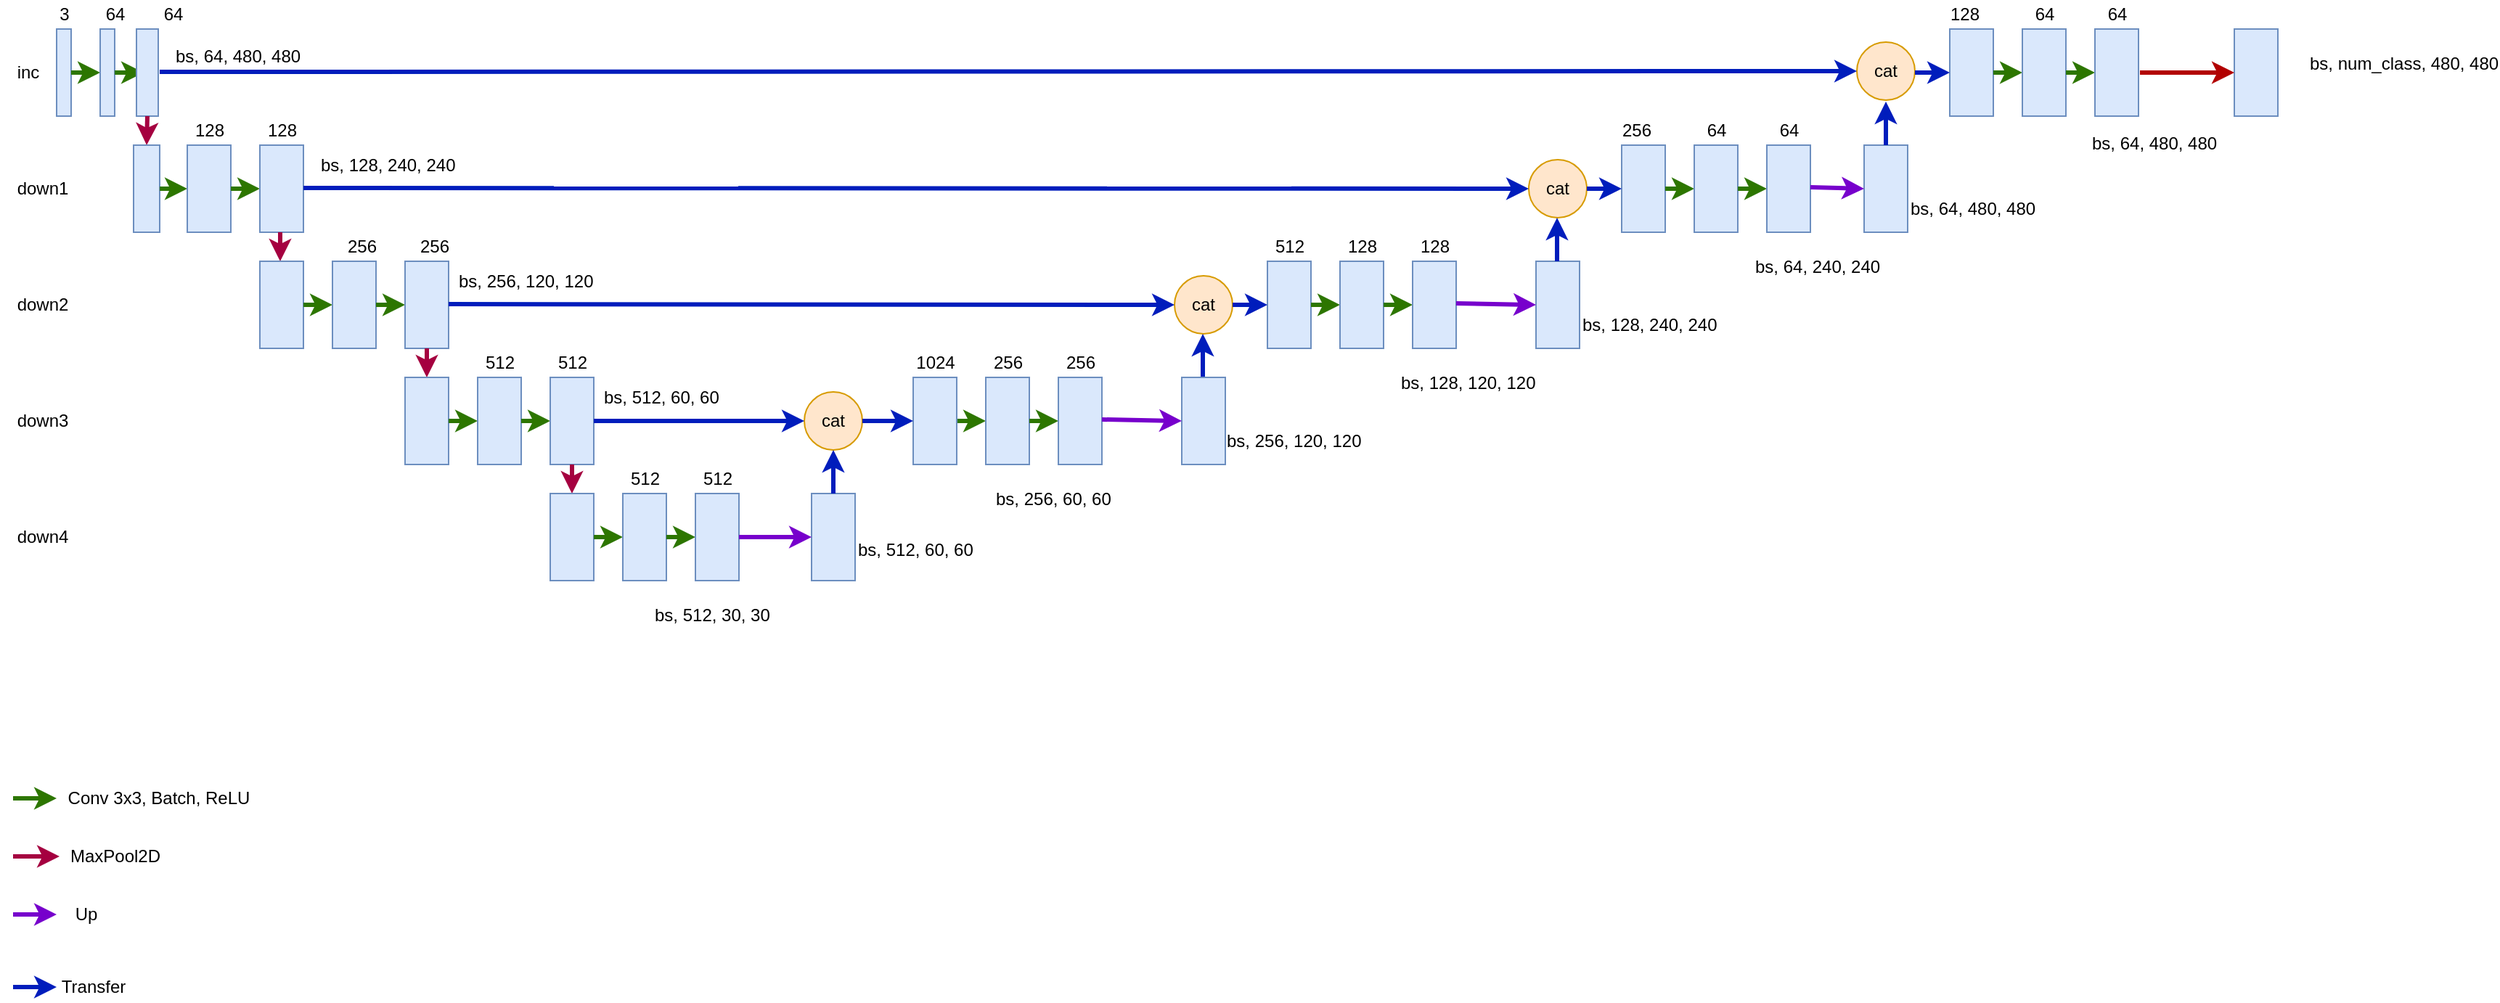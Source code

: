 <mxfile version="12.2.4" pages="1"><diagram id="qGttC3Y-M6dPsjdzfSng" name="Page-1"><mxGraphModel dx="1804" dy="760" grid="1" gridSize="10" guides="1" tooltips="1" connect="1" arrows="1" fold="1" page="1" pageScale="1" pageWidth="850" pageHeight="1100" math="0" shadow="0"><root><mxCell id="0"/><mxCell id="1" parent="0"/><mxCell id="2" value="" style="rounded=0;whiteSpace=wrap;html=1;fillColor=#dae8fc;strokeColor=#6c8ebf;" parent="1" vertex="1"><mxGeometry x="30" y="20" width="10" height="60" as="geometry"/></mxCell><mxCell id="3" value="" style="endArrow=classic;html=1;exitX=1;exitY=0.5;exitDx=0;exitDy=0;fillColor=#60a917;strokeColor=#2D7600;jumpSize=10;startFill=0;startArrow=none;strokeWidth=3;" parent="1" source="2" edge="1"><mxGeometry width="50" height="50" relative="1" as="geometry"><mxPoint x="50" y="90" as="sourcePoint"/><mxPoint x="60" y="50" as="targetPoint"/></mxGeometry></mxCell><mxCell id="4" value="" style="rounded=0;whiteSpace=wrap;html=1;fillColor=#dae8fc;strokeColor=#6c8ebf;" parent="1" vertex="1"><mxGeometry x="60" y="20" width="10" height="60" as="geometry"/></mxCell><mxCell id="5" value="" style="endArrow=classic;html=1;fillColor=#60a917;strokeColor=#2D7600;jumpSize=10;startFill=0;startArrow=none;strokeWidth=3;exitX=1;exitY=0.5;exitDx=0;exitDy=0;" parent="1" source="4" edge="1"><mxGeometry width="50" height="50" relative="1" as="geometry"><mxPoint x="90" y="50" as="sourcePoint"/><mxPoint x="90" y="50" as="targetPoint"/></mxGeometry></mxCell><mxCell id="6" value="" style="rounded=0;whiteSpace=wrap;html=1;fillColor=#dae8fc;strokeColor=#6c8ebf;" parent="1" vertex="1"><mxGeometry x="85" y="20" width="15" height="60" as="geometry"/></mxCell><mxCell id="7" value="3" style="text;html=1;resizable=0;autosize=1;align=center;verticalAlign=middle;points=[];fillColor=none;strokeColor=none;rounded=0;" parent="1" vertex="1"><mxGeometry x="25" width="20" height="20" as="geometry"/></mxCell><mxCell id="10" value="64" style="text;html=1;resizable=0;autosize=1;align=center;verticalAlign=middle;points=[];fillColor=none;strokeColor=none;rounded=0;" parent="1" vertex="1"><mxGeometry x="55" width="30" height="20" as="geometry"/></mxCell><mxCell id="11" value="64" style="text;html=1;resizable=0;autosize=1;align=center;verticalAlign=middle;points=[];fillColor=none;strokeColor=none;rounded=0;" parent="1" vertex="1"><mxGeometry x="95" width="30" height="20" as="geometry"/></mxCell><mxCell id="12" value="" style="endArrow=classic;html=1;exitX=1;exitY=0.5;exitDx=0;exitDy=0;fillColor=#60a917;strokeColor=#2D7600;jumpSize=10;startFill=0;startArrow=none;strokeWidth=3;" parent="1" edge="1"><mxGeometry width="50" height="50" relative="1" as="geometry"><mxPoint y="550" as="sourcePoint"/><mxPoint x="30" y="550" as="targetPoint"/></mxGeometry></mxCell><mxCell id="13" value="Conv 3x3, Batch, ReLU" style="text;html=1;resizable=0;autosize=1;align=center;verticalAlign=middle;points=[];fillColor=none;strokeColor=none;rounded=0;" parent="1" vertex="1"><mxGeometry x="30" y="540" width="140" height="20" as="geometry"/></mxCell><mxCell id="14" value="" style="endArrow=classic;html=1;fillColor=#d80073;strokeColor=#A50040;jumpSize=10;startFill=0;startArrow=none;strokeWidth=3;exitX=0.5;exitY=1;exitDx=0;exitDy=0;entryX=0.5;entryY=0;entryDx=0;entryDy=0;" parent="1" source="6" target="15" edge="1"><mxGeometry width="50" height="50" relative="1" as="geometry"><mxPoint x="140" y="120" as="sourcePoint"/><mxPoint x="110" y="100" as="targetPoint"/></mxGeometry></mxCell><mxCell id="15" value="" style="rounded=0;whiteSpace=wrap;html=1;fillColor=#dae8fc;strokeColor=#6c8ebf;" parent="1" vertex="1"><mxGeometry x="83" y="100" width="18" height="60" as="geometry"/></mxCell><mxCell id="16" value="" style="endArrow=classic;html=1;fillColor=#d80073;strokeColor=#A50040;jumpSize=10;startFill=0;startArrow=none;strokeWidth=3;exitX=0.5;exitY=1;exitDx=0;exitDy=0;entryX=0.025;entryY=0.5;entryDx=0;entryDy=0;entryPerimeter=0;" parent="1" target="17" edge="1"><mxGeometry width="50" height="50" relative="1" as="geometry"><mxPoint y="590" as="sourcePoint"/><mxPoint x="25" y="590" as="targetPoint"/></mxGeometry></mxCell><mxCell id="17" value="MaxPool2D" style="text;html=1;resizable=0;autosize=1;align=center;verticalAlign=middle;points=[];fillColor=none;strokeColor=none;rounded=0;" parent="1" vertex="1"><mxGeometry x="30" y="580" width="80" height="20" as="geometry"/></mxCell><mxCell id="18" value="" style="endArrow=classic;html=1;fillColor=#60a917;strokeColor=#2D7600;jumpSize=10;startFill=0;startArrow=none;strokeWidth=3;exitX=1;exitY=0.5;exitDx=0;exitDy=0;entryX=0;entryY=0.5;entryDx=0;entryDy=0;" parent="1" source="15" target="19" edge="1"><mxGeometry width="50" height="50" relative="1" as="geometry"><mxPoint x="140" y="150" as="sourcePoint"/><mxPoint x="140" y="130" as="targetPoint"/></mxGeometry></mxCell><mxCell id="19" value="" style="rounded=0;whiteSpace=wrap;html=1;fillColor=#dae8fc;strokeColor=#6c8ebf;" parent="1" vertex="1"><mxGeometry x="120" y="100" width="30" height="60" as="geometry"/></mxCell><mxCell id="20" value="" style="endArrow=classic;html=1;fillColor=#60a917;strokeColor=#2D7600;jumpSize=10;startFill=0;startArrow=none;strokeWidth=3;exitX=1;exitY=0.5;exitDx=0;exitDy=0;" parent="1" source="19" edge="1"><mxGeometry width="50" height="50" relative="1" as="geometry"><mxPoint x="180" y="150" as="sourcePoint"/><mxPoint x="170" y="130" as="targetPoint"/></mxGeometry></mxCell><mxCell id="21" value="" style="rounded=0;whiteSpace=wrap;html=1;fillColor=#dae8fc;strokeColor=#6c8ebf;" parent="1" vertex="1"><mxGeometry x="170" y="100" width="30" height="60" as="geometry"/></mxCell><mxCell id="24" value="128" style="text;html=1;resizable=0;autosize=1;align=center;verticalAlign=middle;points=[];fillColor=none;strokeColor=none;rounded=0;" parent="1" vertex="1"><mxGeometry x="115" y="80" width="40" height="20" as="geometry"/></mxCell><mxCell id="27" value="128" style="text;html=1;resizable=0;autosize=1;align=center;verticalAlign=middle;points=[];fillColor=none;strokeColor=none;rounded=0;" parent="1" vertex="1"><mxGeometry x="165" y="80" width="40" height="20" as="geometry"/></mxCell><mxCell id="28" value="inc" style="text;html=1;resizable=0;autosize=1;align=center;verticalAlign=middle;points=[];fillColor=none;strokeColor=none;rounded=0;" parent="1" vertex="1"><mxGeometry x="-5" y="40" width="30" height="20" as="geometry"/></mxCell><mxCell id="29" value="down1" style="text;html=1;resizable=0;autosize=1;align=center;verticalAlign=middle;points=[];fillColor=none;strokeColor=none;rounded=0;" parent="1" vertex="1"><mxGeometry x="-5" y="120" width="50" height="20" as="geometry"/></mxCell><mxCell id="30" value="" style="endArrow=classic;html=1;fillColor=#d80073;strokeColor=#A50040;jumpSize=10;startFill=0;startArrow=none;strokeWidth=3;" parent="1" edge="1"><mxGeometry width="50" height="50" relative="1" as="geometry"><mxPoint x="184" y="160" as="sourcePoint"/><mxPoint x="184.0" y="180" as="targetPoint"/></mxGeometry></mxCell><mxCell id="31" value="" style="rounded=0;whiteSpace=wrap;html=1;fillColor=#dae8fc;strokeColor=#6c8ebf;" parent="1" vertex="1"><mxGeometry x="170" y="180" width="30" height="60" as="geometry"/></mxCell><mxCell id="32" value="" style="endArrow=classic;html=1;fillColor=#60a917;strokeColor=#2D7600;jumpSize=10;startFill=0;startArrow=none;strokeWidth=3;exitX=1;exitY=0.5;exitDx=0;exitDy=0;" parent="1" source="31" edge="1"><mxGeometry width="50" height="50" relative="1" as="geometry"><mxPoint x="240" y="250" as="sourcePoint"/><mxPoint x="220" y="210" as="targetPoint"/></mxGeometry></mxCell><mxCell id="33" value="" style="rounded=0;whiteSpace=wrap;html=1;fillColor=#dae8fc;strokeColor=#6c8ebf;" parent="1" vertex="1"><mxGeometry x="220" y="180" width="30" height="60" as="geometry"/></mxCell><mxCell id="34" value="256" style="text;html=1;resizable=0;autosize=1;align=center;verticalAlign=middle;points=[];fillColor=none;strokeColor=none;rounded=0;" parent="1" vertex="1"><mxGeometry x="220" y="160" width="40" height="20" as="geometry"/></mxCell><mxCell id="35" value="" style="endArrow=classic;html=1;fillColor=#60a917;strokeColor=#2D7600;jumpSize=10;startFill=0;startArrow=none;strokeWidth=3;exitX=1;exitY=0.5;exitDx=0;exitDy=0;entryX=0;entryY=0.5;entryDx=0;entryDy=0;" parent="1" source="33" target="36" edge="1"><mxGeometry width="50" height="50" relative="1" as="geometry"><mxPoint x="310" y="250" as="sourcePoint"/><mxPoint x="280" y="210" as="targetPoint"/></mxGeometry></mxCell><mxCell id="36" value="" style="rounded=0;whiteSpace=wrap;html=1;fillColor=#dae8fc;strokeColor=#6c8ebf;" parent="1" vertex="1"><mxGeometry x="270" y="180" width="30" height="60" as="geometry"/></mxCell><mxCell id="37" value="256" style="text;html=1;resizable=0;autosize=1;align=center;verticalAlign=middle;points=[];fillColor=none;strokeColor=none;rounded=0;" parent="1" vertex="1"><mxGeometry x="270" y="160" width="40" height="20" as="geometry"/></mxCell><mxCell id="38" value="down2" style="text;html=1;resizable=0;autosize=1;align=center;verticalAlign=middle;points=[];fillColor=none;strokeColor=none;rounded=0;" parent="1" vertex="1"><mxGeometry x="-5" y="200" width="50" height="20" as="geometry"/></mxCell><mxCell id="39" value="" style="endArrow=classic;html=1;fillColor=#d80073;strokeColor=#A50040;jumpSize=10;startFill=0;startArrow=none;strokeWidth=3;exitX=0.5;exitY=1;exitDx=0;exitDy=0;entryX=0.5;entryY=0;entryDx=0;entryDy=0;" parent="1" source="36" target="40" edge="1"><mxGeometry width="50" height="50" relative="1" as="geometry"><mxPoint x="350" y="300" as="sourcePoint"/><mxPoint x="290" y="260" as="targetPoint"/></mxGeometry></mxCell><mxCell id="40" value="" style="rounded=0;whiteSpace=wrap;html=1;fillColor=#dae8fc;strokeColor=#6c8ebf;" parent="1" vertex="1"><mxGeometry x="270" y="260" width="30" height="60" as="geometry"/></mxCell><mxCell id="41" value="" style="endArrow=classic;html=1;fillColor=#60a917;strokeColor=#2D7600;jumpSize=10;startFill=0;startArrow=none;strokeWidth=3;exitX=1;exitY=0.5;exitDx=0;exitDy=0;entryX=0;entryY=0.5;entryDx=0;entryDy=0;" parent="1" source="40" target="42" edge="1"><mxGeometry width="50" height="50" relative="1" as="geometry"><mxPoint x="370" y="350" as="sourcePoint"/><mxPoint x="330" y="290" as="targetPoint"/></mxGeometry></mxCell><mxCell id="42" value="" style="rounded=0;whiteSpace=wrap;html=1;fillColor=#dae8fc;strokeColor=#6c8ebf;" parent="1" vertex="1"><mxGeometry x="320" y="260" width="30" height="60" as="geometry"/></mxCell><mxCell id="45" value="512" style="text;html=1;resizable=0;autosize=1;align=center;verticalAlign=middle;points=[];fillColor=none;strokeColor=none;rounded=0;" parent="1" vertex="1"><mxGeometry x="315" y="240" width="40" height="20" as="geometry"/></mxCell><mxCell id="46" value="" style="endArrow=classic;html=1;fillColor=#60a917;strokeColor=#2D7600;jumpSize=10;startFill=0;startArrow=none;strokeWidth=3;exitX=1;exitY=0.5;exitDx=0;exitDy=0;entryX=0;entryY=0.5;entryDx=0;entryDy=0;" parent="1" source="42" target="47" edge="1"><mxGeometry width="50" height="50" relative="1" as="geometry"><mxPoint x="450" y="350" as="sourcePoint"/><mxPoint x="400" y="290" as="targetPoint"/></mxGeometry></mxCell><mxCell id="47" value="" style="rounded=0;whiteSpace=wrap;html=1;fillColor=#dae8fc;strokeColor=#6c8ebf;" parent="1" vertex="1"><mxGeometry x="370" y="260" width="30" height="60" as="geometry"/></mxCell><mxCell id="48" value="512" style="text;html=1;resizable=0;autosize=1;align=center;verticalAlign=middle;points=[];fillColor=none;strokeColor=none;rounded=0;" parent="1" vertex="1"><mxGeometry x="365" y="240" width="40" height="20" as="geometry"/></mxCell><mxCell id="49" value="down3" style="text;html=1;resizable=0;autosize=1;align=center;verticalAlign=middle;points=[];fillColor=none;strokeColor=none;rounded=0;" parent="1" vertex="1"><mxGeometry x="-5" y="280" width="50" height="20" as="geometry"/></mxCell><mxCell id="50" value="" style="endArrow=classic;html=1;fillColor=#d80073;strokeColor=#A50040;jumpSize=10;startFill=0;startArrow=none;strokeWidth=3;exitX=0.5;exitY=1;exitDx=0;exitDy=0;entryX=0.5;entryY=0;entryDx=0;entryDy=0;" parent="1" target="51" edge="1"><mxGeometry width="50" height="50" relative="1" as="geometry"><mxPoint x="385" y="320" as="sourcePoint"/><mxPoint x="390" y="340" as="targetPoint"/></mxGeometry></mxCell><mxCell id="51" value="" style="rounded=0;whiteSpace=wrap;html=1;fillColor=#dae8fc;strokeColor=#6c8ebf;" parent="1" vertex="1"><mxGeometry x="370" y="340" width="30" height="60" as="geometry"/></mxCell><mxCell id="52" value="" style="endArrow=classic;html=1;fillColor=#60a917;strokeColor=#2D7600;jumpSize=10;startFill=0;startArrow=none;strokeWidth=3;exitX=1;exitY=0.5;exitDx=0;exitDy=0;entryX=0;entryY=0.5;entryDx=0;entryDy=0;" parent="1" source="51" target="53" edge="1"><mxGeometry width="50" height="50" relative="1" as="geometry"><mxPoint x="470" y="430" as="sourcePoint"/><mxPoint x="430" y="370" as="targetPoint"/></mxGeometry></mxCell><mxCell id="53" value="" style="rounded=0;whiteSpace=wrap;html=1;fillColor=#dae8fc;strokeColor=#6c8ebf;" parent="1" vertex="1"><mxGeometry x="420" y="340" width="30" height="60" as="geometry"/></mxCell><mxCell id="54" value="512" style="text;html=1;resizable=0;autosize=1;align=center;verticalAlign=middle;points=[];fillColor=none;strokeColor=none;rounded=0;" parent="1" vertex="1"><mxGeometry x="415" y="320" width="40" height="20" as="geometry"/></mxCell><mxCell id="55" value="" style="endArrow=classic;html=1;fillColor=#60a917;strokeColor=#2D7600;jumpSize=10;startFill=0;startArrow=none;strokeWidth=3;exitX=1;exitY=0.5;exitDx=0;exitDy=0;entryX=0;entryY=0.5;entryDx=0;entryDy=0;" parent="1" source="53" target="56" edge="1"><mxGeometry width="50" height="50" relative="1" as="geometry"><mxPoint x="550" y="430" as="sourcePoint"/><mxPoint x="500" y="370" as="targetPoint"/></mxGeometry></mxCell><mxCell id="56" value="" style="rounded=0;whiteSpace=wrap;html=1;fillColor=#dae8fc;strokeColor=#6c8ebf;" parent="1" vertex="1"><mxGeometry x="470" y="340" width="30" height="60" as="geometry"/></mxCell><mxCell id="57" value="512" style="text;html=1;resizable=0;autosize=1;align=center;verticalAlign=middle;points=[];fillColor=none;strokeColor=none;rounded=0;" parent="1" vertex="1"><mxGeometry x="465" y="320" width="40" height="20" as="geometry"/></mxCell><mxCell id="58" value="down4" style="text;html=1;resizable=0;autosize=1;align=center;verticalAlign=middle;points=[];fillColor=none;strokeColor=none;rounded=0;" parent="1" vertex="1"><mxGeometry x="-5" y="360" width="50" height="20" as="geometry"/></mxCell><mxCell id="59" value="bs, 64, 480, 480" style="text;html=1;" parent="1" vertex="1"><mxGeometry x="110" y="25" width="90" height="30" as="geometry"/></mxCell><mxCell id="60" value="bs, 128, 240, 240" style="text;html=1;" parent="1" vertex="1"><mxGeometry x="210" y="100" width="90" height="30" as="geometry"/></mxCell><mxCell id="61" value="bs, 256, 120, 120" style="text;html=1;" parent="1" vertex="1"><mxGeometry x="305" y="180" width="90" height="30" as="geometry"/></mxCell><mxCell id="62" value="bs, 512, 60, 60" style="text;html=1;" parent="1" vertex="1"><mxGeometry x="405" y="260" width="90" height="30" as="geometry"/></mxCell><mxCell id="63" value="bs, 512, 30, 30" style="text;html=1;" parent="1" vertex="1"><mxGeometry x="440" y="410" width="90" height="30" as="geometry"/></mxCell><mxCell id="64" value="cat" style="ellipse;whiteSpace=wrap;html=1;aspect=fixed;fillColor=#ffe6cc;strokeColor=#d79b00;" parent="1" vertex="1"><mxGeometry x="545" y="270" width="40" height="40" as="geometry"/></mxCell><mxCell id="66" value="" style="rounded=0;whiteSpace=wrap;html=1;fillColor=#dae8fc;strokeColor=#6c8ebf;" parent="1" vertex="1"><mxGeometry x="550" y="340" width="30" height="60" as="geometry"/></mxCell><mxCell id="67" value="" style="endArrow=classic;html=1;fillColor=#60a917;strokeColor=#2D7600;jumpSize=10;startFill=0;startArrow=none;strokeWidth=3;exitX=1;exitY=0.5;exitDx=0;exitDy=0;entryX=0;entryY=0.5;entryDx=0;entryDy=0;" parent="1" target="68" edge="1"><mxGeometry width="50" height="50" relative="1" as="geometry"><mxPoint x="650" y="290" as="sourcePoint"/><mxPoint x="680" y="290" as="targetPoint"/></mxGeometry></mxCell><mxCell id="68" value="" style="rounded=0;whiteSpace=wrap;html=1;fillColor=#dae8fc;strokeColor=#6c8ebf;" parent="1" vertex="1"><mxGeometry x="670" y="260" width="30" height="60" as="geometry"/></mxCell><mxCell id="69" value="256" style="text;html=1;resizable=0;autosize=1;align=center;verticalAlign=middle;points=[];fillColor=none;strokeColor=none;rounded=0;" parent="1" vertex="1"><mxGeometry x="665" y="240" width="40" height="20" as="geometry"/></mxCell><mxCell id="70" value="" style="endArrow=classic;html=1;fillColor=#60a917;strokeColor=#2D7600;jumpSize=10;startFill=0;startArrow=none;strokeWidth=3;exitX=1;exitY=0.5;exitDx=0;exitDy=0;entryX=0;entryY=0.5;entryDx=0;entryDy=0;" parent="1" source="68" target="71" edge="1"><mxGeometry width="50" height="50" relative="1" as="geometry"><mxPoint x="800" y="350" as="sourcePoint"/><mxPoint x="750" y="290" as="targetPoint"/></mxGeometry></mxCell><mxCell id="71" value="" style="rounded=0;whiteSpace=wrap;html=1;fillColor=#dae8fc;strokeColor=#6c8ebf;" parent="1" vertex="1"><mxGeometry x="720" y="260" width="30" height="60" as="geometry"/></mxCell><mxCell id="72" value="256" style="text;html=1;resizable=0;autosize=1;align=center;verticalAlign=middle;points=[];fillColor=none;strokeColor=none;rounded=0;" parent="1" vertex="1"><mxGeometry x="715" y="240" width="40" height="20" as="geometry"/></mxCell><mxCell id="73" value="" style="endArrow=classic;html=1;fillColor=#aa00ff;strokeColor=#7700CC;jumpSize=10;startFill=0;startArrow=none;strokeWidth=3;exitX=1;exitY=0.5;exitDx=0;exitDy=0;entryX=0;entryY=0.5;entryDx=0;entryDy=0;" parent="1" source="56" target="66" edge="1"><mxGeometry width="50" height="50" relative="1" as="geometry"><mxPoint x="580" y="500" as="sourcePoint"/><mxPoint x="600" y="500" as="targetPoint"/></mxGeometry></mxCell><mxCell id="74" value="bs, 512, 60, 60" style="text;html=1;" parent="1" vertex="1"><mxGeometry x="580" y="365" width="90" height="30" as="geometry"/></mxCell><mxCell id="75" value="" style="endArrow=classic;html=1;fillColor=#aa00ff;strokeColor=#7700CC;jumpSize=10;startFill=0;startArrow=none;strokeWidth=3;exitX=1;exitY=0.5;exitDx=0;exitDy=0;" parent="1" edge="1"><mxGeometry width="50" height="50" relative="1" as="geometry"><mxPoint y="630" as="sourcePoint"/><mxPoint x="30" y="630" as="targetPoint"/></mxGeometry></mxCell><mxCell id="76" value="Up" style="text;html=1;resizable=0;autosize=1;align=center;verticalAlign=middle;points=[];fillColor=none;strokeColor=none;rounded=0;" parent="1" vertex="1"><mxGeometry x="35" y="620" width="30" height="20" as="geometry"/></mxCell><mxCell id="77" value="" style="endArrow=classic;html=1;fillColor=#0050ef;strokeColor=#001DBC;jumpSize=10;startFill=0;startArrow=none;strokeWidth=3;exitX=1;exitY=0.5;exitDx=0;exitDy=0;entryX=0;entryY=0.5;entryDx=0;entryDy=0;" parent="1" source="47" target="64" edge="1"><mxGeometry width="50" height="50" relative="1" as="geometry"><mxPoint x="510" y="380" as="sourcePoint"/><mxPoint x="640" y="380" as="targetPoint"/></mxGeometry></mxCell><mxCell id="78" value="" style="rounded=0;whiteSpace=wrap;html=1;fillColor=#dae8fc;strokeColor=#6c8ebf;" parent="1" vertex="1"><mxGeometry x="620" y="260" width="30" height="60" as="geometry"/></mxCell><mxCell id="79" value="" style="endArrow=classic;html=1;fillColor=#0050ef;strokeColor=#001DBC;jumpSize=10;startFill=0;startArrow=none;strokeWidth=3;exitX=0.5;exitY=0;exitDx=0;exitDy=0;entryX=0.5;entryY=1;entryDx=0;entryDy=0;" parent="1" source="66" target="64" edge="1"><mxGeometry width="50" height="50" relative="1" as="geometry"><mxPoint x="610" y="520" as="sourcePoint"/><mxPoint x="835" y="520" as="targetPoint"/></mxGeometry></mxCell><mxCell id="80" value="" style="endArrow=classic;html=1;fillColor=#0050ef;strokeColor=#001DBC;jumpSize=10;startFill=0;startArrow=none;strokeWidth=3;exitX=1;exitY=0.5;exitDx=0;exitDy=0;entryX=0;entryY=0.5;entryDx=0;entryDy=0;" parent="1" source="64" target="78" edge="1"><mxGeometry width="50" height="50" relative="1" as="geometry"><mxPoint x="340" y="310" as="sourcePoint"/><mxPoint x="565" y="310" as="targetPoint"/></mxGeometry></mxCell><mxCell id="81" value="" style="endArrow=classic;html=1;fillColor=#0050ef;strokeColor=#001DBC;jumpSize=10;startFill=0;startArrow=none;strokeWidth=3;exitX=1;exitY=0.5;exitDx=0;exitDy=0;" parent="1" edge="1"><mxGeometry width="50" height="50" relative="1" as="geometry"><mxPoint y="680" as="sourcePoint"/><mxPoint x="30" y="680" as="targetPoint"/></mxGeometry></mxCell><mxCell id="82" value="Transfer" style="text;html=1;resizable=0;autosize=1;align=center;verticalAlign=middle;points=[];fillColor=none;strokeColor=none;rounded=0;" parent="1" vertex="1"><mxGeometry x="25" y="670" width="60" height="20" as="geometry"/></mxCell><mxCell id="83" value="1024" style="text;html=1;resizable=0;autosize=1;align=center;verticalAlign=middle;points=[];fillColor=none;strokeColor=none;rounded=0;" parent="1" vertex="1"><mxGeometry x="615" y="240" width="40" height="20" as="geometry"/></mxCell><mxCell id="84" value="cat" style="ellipse;whiteSpace=wrap;html=1;aspect=fixed;fillColor=#ffe6cc;strokeColor=#d79b00;" parent="1" vertex="1"><mxGeometry x="800" y="190" width="40" height="40" as="geometry"/></mxCell><mxCell id="85" value="" style="endArrow=classic;html=1;fillColor=#0050ef;strokeColor=#001DBC;jumpSize=10;startFill=0;startArrow=none;strokeWidth=3;exitX=1;exitY=0.5;exitDx=0;exitDy=0;entryX=0;entryY=0.5;entryDx=0;entryDy=0;" parent="1" target="84" edge="1"><mxGeometry width="50" height="50" relative="1" as="geometry"><mxPoint x="300" y="209.5" as="sourcePoint"/><mxPoint x="525" y="209.5" as="targetPoint"/></mxGeometry></mxCell><mxCell id="86" value="" style="endArrow=classic;html=1;fillColor=#0050ef;strokeColor=#001DBC;jumpSize=10;startFill=0;startArrow=none;strokeWidth=3;exitX=0.5;exitY=0;exitDx=0;exitDy=0;entryX=0.5;entryY=1;entryDx=0;entryDy=0;" parent="1" edge="1"><mxGeometry width="50" height="50" relative="1" as="geometry"><mxPoint x="819.5" y="260" as="sourcePoint"/><mxPoint x="819.5" y="230" as="targetPoint"/></mxGeometry></mxCell><mxCell id="87" value="" style="rounded=0;whiteSpace=wrap;html=1;fillColor=#dae8fc;strokeColor=#6c8ebf;" parent="1" vertex="1"><mxGeometry x="864" y="180" width="30" height="60" as="geometry"/></mxCell><mxCell id="88" value="" style="endArrow=classic;html=1;fillColor=#0050ef;strokeColor=#001DBC;jumpSize=10;startFill=0;startArrow=none;strokeWidth=3;exitX=1;exitY=0.5;exitDx=0;exitDy=0;entryX=0;entryY=0.5;entryDx=0;entryDy=0;" parent="1" source="84" target="87" edge="1"><mxGeometry width="50" height="50" relative="1" as="geometry"><mxPoint x="807.5" y="85" as="sourcePoint"/><mxPoint x="890" y="210" as="targetPoint"/></mxGeometry></mxCell><mxCell id="89" value="bs, 128, 120, 120" style="text;html=1;" parent="1" vertex="1"><mxGeometry x="954" y="250" width="90" height="30" as="geometry"/></mxCell><mxCell id="90" value="" style="rounded=0;whiteSpace=wrap;html=1;fillColor=#dae8fc;strokeColor=#6c8ebf;" parent="1" vertex="1"><mxGeometry x="805" y="260" width="30" height="60" as="geometry"/></mxCell><mxCell id="91" value="" style="endArrow=classic;html=1;fillColor=#aa00ff;strokeColor=#7700CC;jumpSize=10;startFill=0;startArrow=none;strokeWidth=3;exitX=1;exitY=0.5;exitDx=0;exitDy=0;entryX=0;entryY=0.5;entryDx=0;entryDy=0;" parent="1" target="90" edge="1"><mxGeometry width="50" height="50" relative="1" as="geometry"><mxPoint x="750" y="289" as="sourcePoint"/><mxPoint x="800" y="289" as="targetPoint"/></mxGeometry></mxCell><mxCell id="92" value="bs, 256, 120, 120" style="text;html=1;" parent="1" vertex="1"><mxGeometry x="834" y="290" width="90" height="30" as="geometry"/></mxCell><mxCell id="93" value="bs, 256, 60, 60" style="text;html=1;" parent="1" vertex="1"><mxGeometry x="675" y="330" width="90" height="30" as="geometry"/></mxCell><mxCell id="94" value="" style="endArrow=classic;html=1;fillColor=#60a917;strokeColor=#2D7600;jumpSize=10;startFill=0;startArrow=none;strokeWidth=3;exitX=1;exitY=0.5;exitDx=0;exitDy=0;entryX=0;entryY=0.5;entryDx=0;entryDy=0;" parent="1" target="95" edge="1"><mxGeometry width="50" height="50" relative="1" as="geometry"><mxPoint x="894" y="210" as="sourcePoint"/><mxPoint x="924" y="210" as="targetPoint"/></mxGeometry></mxCell><mxCell id="95" value="" style="rounded=0;whiteSpace=wrap;html=1;fillColor=#dae8fc;strokeColor=#6c8ebf;" parent="1" vertex="1"><mxGeometry x="914" y="180" width="30" height="60" as="geometry"/></mxCell><mxCell id="96" value="128" style="text;html=1;resizable=0;autosize=1;align=center;verticalAlign=middle;points=[];fillColor=none;strokeColor=none;rounded=0;" parent="1" vertex="1"><mxGeometry x="909" y="160" width="40" height="20" as="geometry"/></mxCell><mxCell id="97" value="" style="endArrow=classic;html=1;fillColor=#60a917;strokeColor=#2D7600;jumpSize=10;startFill=0;startArrow=none;strokeWidth=3;exitX=1;exitY=0.5;exitDx=0;exitDy=0;entryX=0;entryY=0.5;entryDx=0;entryDy=0;" parent="1" source="95" target="98" edge="1"><mxGeometry width="50" height="50" relative="1" as="geometry"><mxPoint x="1044" y="270" as="sourcePoint"/><mxPoint x="994" y="210" as="targetPoint"/></mxGeometry></mxCell><mxCell id="98" value="" style="rounded=0;whiteSpace=wrap;html=1;fillColor=#dae8fc;strokeColor=#6c8ebf;" parent="1" vertex="1"><mxGeometry x="964" y="180" width="30" height="60" as="geometry"/></mxCell><mxCell id="99" value="128" style="text;html=1;resizable=0;autosize=1;align=center;verticalAlign=middle;points=[];fillColor=none;strokeColor=none;rounded=0;" parent="1" vertex="1"><mxGeometry x="959" y="160" width="40" height="20" as="geometry"/></mxCell><mxCell id="101" value="" style="rounded=0;whiteSpace=wrap;html=1;fillColor=#dae8fc;strokeColor=#6c8ebf;" parent="1" vertex="1"><mxGeometry x="1049" y="180" width="30" height="60" as="geometry"/></mxCell><mxCell id="102" value="" style="endArrow=classic;html=1;fillColor=#aa00ff;strokeColor=#7700CC;jumpSize=10;startFill=0;startArrow=none;strokeWidth=3;exitX=1;exitY=0.5;exitDx=0;exitDy=0;entryX=0;entryY=0.5;entryDx=0;entryDy=0;" parent="1" edge="1"><mxGeometry width="50" height="50" relative="1" as="geometry"><mxPoint x="994" y="209" as="sourcePoint"/><mxPoint x="1049" y="210" as="targetPoint"/></mxGeometry></mxCell><mxCell id="103" value="bs, 128, 240, 240" style="text;html=1;" parent="1" vertex="1"><mxGeometry x="1079" y="210" width="90" height="30" as="geometry"/></mxCell><mxCell id="104" value="cat" style="ellipse;whiteSpace=wrap;html=1;aspect=fixed;fillColor=#ffe6cc;strokeColor=#d79b00;" parent="1" vertex="1"><mxGeometry x="1044" y="110" width="40" height="40" as="geometry"/></mxCell><mxCell id="105" value="" style="endArrow=classic;html=1;fillColor=#0050ef;strokeColor=#001DBC;jumpSize=10;startFill=0;startArrow=none;strokeWidth=3;exitX=1;exitY=0.5;exitDx=0;exitDy=0;entryX=0;entryY=0.5;entryDx=0;entryDy=0;" parent="1" target="104" edge="1"><mxGeometry width="50" height="50" relative="1" as="geometry"><mxPoint x="200" y="129.5" as="sourcePoint"/><mxPoint x="700" y="130" as="targetPoint"/></mxGeometry></mxCell><mxCell id="106" value="" style="endArrow=classic;html=1;fillColor=#0050ef;strokeColor=#001DBC;jumpSize=10;startFill=0;startArrow=none;strokeWidth=3;exitX=0.5;exitY=0;exitDx=0;exitDy=0;entryX=0.5;entryY=1;entryDx=0;entryDy=0;" parent="1" edge="1"><mxGeometry width="50" height="50" relative="1" as="geometry"><mxPoint x="1063.5" y="180" as="sourcePoint"/><mxPoint x="1063.5" y="150" as="targetPoint"/></mxGeometry></mxCell><mxCell id="107" value="" style="rounded=0;whiteSpace=wrap;html=1;fillColor=#dae8fc;strokeColor=#6c8ebf;" parent="1" vertex="1"><mxGeometry x="1108" y="100" width="30" height="60" as="geometry"/></mxCell><mxCell id="108" value="" style="endArrow=classic;html=1;fillColor=#0050ef;strokeColor=#001DBC;jumpSize=10;startFill=0;startArrow=none;strokeWidth=3;exitX=1;exitY=0.5;exitDx=0;exitDy=0;entryX=0;entryY=0.5;entryDx=0;entryDy=0;" parent="1" target="107" edge="1"><mxGeometry width="50" height="50" relative="1" as="geometry"><mxPoint x="1084" y="130" as="sourcePoint"/><mxPoint x="1134" y="130" as="targetPoint"/></mxGeometry></mxCell><mxCell id="109" value="bs, 64, 240, 240" style="text;html=1;" parent="1" vertex="1"><mxGeometry x="1198" y="170" width="90" height="30" as="geometry"/></mxCell><mxCell id="110" value="" style="endArrow=classic;html=1;fillColor=#60a917;strokeColor=#2D7600;jumpSize=10;startFill=0;startArrow=none;strokeWidth=3;exitX=1;exitY=0.5;exitDx=0;exitDy=0;entryX=0;entryY=0.5;entryDx=0;entryDy=0;" parent="1" target="111" edge="1"><mxGeometry width="50" height="50" relative="1" as="geometry"><mxPoint x="1138" y="130" as="sourcePoint"/><mxPoint x="1168" y="130" as="targetPoint"/></mxGeometry></mxCell><mxCell id="111" value="" style="rounded=0;whiteSpace=wrap;html=1;fillColor=#dae8fc;strokeColor=#6c8ebf;" parent="1" vertex="1"><mxGeometry x="1158" y="100" width="30" height="60" as="geometry"/></mxCell><mxCell id="112" value="64" style="text;html=1;resizable=0;autosize=1;align=center;verticalAlign=middle;points=[];fillColor=none;strokeColor=none;rounded=0;" parent="1" vertex="1"><mxGeometry x="1158" y="80" width="30" height="20" as="geometry"/></mxCell><mxCell id="113" value="" style="endArrow=classic;html=1;fillColor=#60a917;strokeColor=#2D7600;jumpSize=10;startFill=0;startArrow=none;strokeWidth=3;exitX=1;exitY=0.5;exitDx=0;exitDy=0;entryX=0;entryY=0.5;entryDx=0;entryDy=0;" parent="1" source="111" target="114" edge="1"><mxGeometry width="50" height="50" relative="1" as="geometry"><mxPoint x="1288" y="190" as="sourcePoint"/><mxPoint x="1238" y="130" as="targetPoint"/></mxGeometry></mxCell><mxCell id="114" value="" style="rounded=0;whiteSpace=wrap;html=1;fillColor=#dae8fc;strokeColor=#6c8ebf;" parent="1" vertex="1"><mxGeometry x="1208" y="100" width="30" height="60" as="geometry"/></mxCell><mxCell id="115" value="64" style="text;html=1;resizable=0;autosize=1;align=center;verticalAlign=middle;points=[];fillColor=none;strokeColor=none;rounded=0;" parent="1" vertex="1"><mxGeometry x="1208" y="80" width="30" height="20" as="geometry"/></mxCell><mxCell id="116" value="" style="rounded=0;whiteSpace=wrap;html=1;fillColor=#dae8fc;strokeColor=#6c8ebf;" parent="1" vertex="1"><mxGeometry x="1275" y="100" width="30" height="60" as="geometry"/></mxCell><mxCell id="117" value="" style="endArrow=classic;html=1;fillColor=#aa00ff;strokeColor=#7700CC;jumpSize=10;startFill=0;startArrow=none;strokeWidth=3;exitX=1;exitY=0.5;exitDx=0;exitDy=0;entryX=0;entryY=0.5;entryDx=0;entryDy=0;" parent="1" target="116" edge="1"><mxGeometry width="50" height="50" relative="1" as="geometry"><mxPoint x="1238" y="129" as="sourcePoint"/><mxPoint x="1270" y="130" as="targetPoint"/></mxGeometry></mxCell><mxCell id="118" value="512" style="text;html=1;resizable=0;autosize=1;align=center;verticalAlign=middle;points=[];fillColor=none;strokeColor=none;rounded=0;" parent="1" vertex="1"><mxGeometry x="859" y="160" width="40" height="20" as="geometry"/></mxCell><mxCell id="119" value="256" style="text;html=1;resizable=0;autosize=1;align=center;verticalAlign=middle;points=[];fillColor=none;strokeColor=none;rounded=0;" parent="1" vertex="1"><mxGeometry x="1098" y="80" width="40" height="20" as="geometry"/></mxCell><mxCell id="120" value="bs, 64, 480, 480" style="text;html=1;" parent="1" vertex="1"><mxGeometry x="1305" y="130" width="90" height="30" as="geometry"/></mxCell><mxCell id="121" value="cat" style="ellipse;whiteSpace=wrap;html=1;aspect=fixed;fillColor=#ffe6cc;strokeColor=#d79b00;" parent="1" vertex="1"><mxGeometry x="1270" y="29" width="40" height="40" as="geometry"/></mxCell><mxCell id="122" value="" style="endArrow=classic;html=1;fillColor=#0050ef;strokeColor=#001DBC;jumpSize=10;startFill=0;startArrow=none;strokeWidth=3;exitX=1;exitY=0.5;exitDx=0;exitDy=0;entryX=0;entryY=0.5;entryDx=0;entryDy=0;" parent="1" target="121" edge="1"><mxGeometry width="50" height="50" relative="1" as="geometry"><mxPoint x="101" y="49.5" as="sourcePoint"/><mxPoint x="1240" y="50" as="targetPoint"/></mxGeometry></mxCell><mxCell id="123" value="" style="endArrow=classic;html=1;fillColor=#0050ef;strokeColor=#001DBC;jumpSize=10;startFill=0;startArrow=none;strokeWidth=3;exitX=0.5;exitY=0;exitDx=0;exitDy=0;entryX=0.5;entryY=1;entryDx=0;entryDy=0;" parent="1" edge="1"><mxGeometry width="50" height="50" relative="1" as="geometry"><mxPoint x="1290" y="100" as="sourcePoint"/><mxPoint x="1290" y="70" as="targetPoint"/></mxGeometry></mxCell><mxCell id="124" value="" style="rounded=0;whiteSpace=wrap;html=1;fillColor=#dae8fc;strokeColor=#6c8ebf;" parent="1" vertex="1"><mxGeometry x="1334" y="20" width="30" height="60" as="geometry"/></mxCell><mxCell id="125" value="" style="endArrow=classic;html=1;fillColor=#0050ef;strokeColor=#001DBC;jumpSize=10;startFill=0;startArrow=none;strokeWidth=3;exitX=1;exitY=0.5;exitDx=0;exitDy=0;entryX=0;entryY=0.5;entryDx=0;entryDy=0;" parent="1" target="124" edge="1"><mxGeometry width="50" height="50" relative="1" as="geometry"><mxPoint x="1310" y="50" as="sourcePoint"/><mxPoint x="1360" y="50" as="targetPoint"/></mxGeometry></mxCell><mxCell id="126" value="" style="endArrow=classic;html=1;fillColor=#60a917;strokeColor=#2D7600;jumpSize=10;startFill=0;startArrow=none;strokeWidth=3;exitX=1;exitY=0.5;exitDx=0;exitDy=0;entryX=0;entryY=0.5;entryDx=0;entryDy=0;" parent="1" target="127" edge="1"><mxGeometry width="50" height="50" relative="1" as="geometry"><mxPoint x="1364" y="50" as="sourcePoint"/><mxPoint x="1394" y="50" as="targetPoint"/></mxGeometry></mxCell><mxCell id="127" value="" style="rounded=0;whiteSpace=wrap;html=1;fillColor=#dae8fc;strokeColor=#6c8ebf;" parent="1" vertex="1"><mxGeometry x="1384" y="20" width="30" height="60" as="geometry"/></mxCell><mxCell id="128" value="64" style="text;html=1;resizable=0;autosize=1;align=center;verticalAlign=middle;points=[];fillColor=none;strokeColor=none;rounded=0;" parent="1" vertex="1"><mxGeometry x="1384" width="30" height="20" as="geometry"/></mxCell><mxCell id="129" value="" style="endArrow=classic;html=1;fillColor=#60a917;strokeColor=#2D7600;jumpSize=10;startFill=0;startArrow=none;strokeWidth=3;exitX=1;exitY=0.5;exitDx=0;exitDy=0;entryX=0;entryY=0.5;entryDx=0;entryDy=0;" parent="1" source="127" target="130" edge="1"><mxGeometry width="50" height="50" relative="1" as="geometry"><mxPoint x="1514" y="110" as="sourcePoint"/><mxPoint x="1464" y="50" as="targetPoint"/></mxGeometry></mxCell><mxCell id="130" value="" style="rounded=0;whiteSpace=wrap;html=1;fillColor=#dae8fc;strokeColor=#6c8ebf;" parent="1" vertex="1"><mxGeometry x="1434" y="20" width="30" height="60" as="geometry"/></mxCell><mxCell id="131" value="64" style="text;html=1;resizable=0;autosize=1;align=center;verticalAlign=middle;points=[];fillColor=none;strokeColor=none;rounded=0;" parent="1" vertex="1"><mxGeometry x="1434" width="30" height="20" as="geometry"/></mxCell><mxCell id="132" value="128" style="text;html=1;resizable=0;autosize=1;align=center;verticalAlign=middle;points=[];fillColor=none;strokeColor=none;rounded=0;" parent="1" vertex="1"><mxGeometry x="1324" width="40" height="20" as="geometry"/></mxCell><mxCell id="133" value="bs, 64, 480, 480" style="text;html=1;" parent="1" vertex="1"><mxGeometry x="1430" y="85" width="90" height="30" as="geometry"/></mxCell><mxCell id="134" value="" style="rounded=0;whiteSpace=wrap;html=1;fillColor=#dae8fc;strokeColor=#6c8ebf;" parent="1" vertex="1"><mxGeometry x="1530" y="20" width="30" height="60" as="geometry"/></mxCell><mxCell id="135" value="" style="endArrow=classic;html=1;fillColor=#e51400;strokeColor=#B20000;jumpSize=10;startFill=0;startArrow=none;strokeWidth=3;exitX=1;exitY=0.5;exitDx=0;exitDy=0;entryX=0;entryY=0.5;entryDx=0;entryDy=0;" parent="1" target="134" edge="1"><mxGeometry width="50" height="50" relative="1" as="geometry"><mxPoint x="1465" y="50" as="sourcePoint"/><mxPoint x="1485" y="50" as="targetPoint"/></mxGeometry></mxCell><mxCell id="136" value="bs, num_class, 480, 480" style="text;html=1;" vertex="1" parent="1"><mxGeometry x="1580" y="30" width="90" height="30" as="geometry"/></mxCell></root></mxGraphModel></diagram></mxfile>